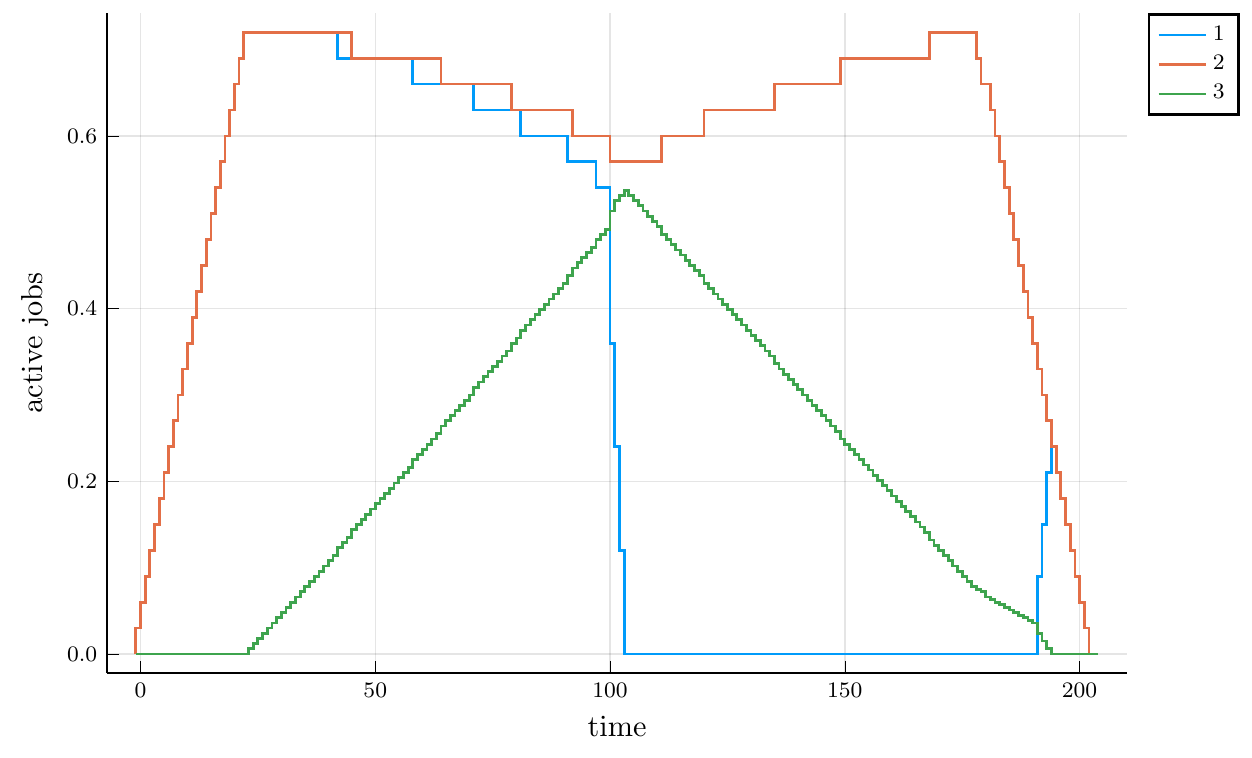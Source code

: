 \RequirePackage{luatex85}
\documentclass[tikz]{standalone}
% Default preamble
\usepackage{pgfplots}
\pgfplotsset{compat=newest}
\usepgfplotslibrary{groupplots}
\usepgfplotslibrary{polar}
\usepgfplotslibrary{smithchart}
\usepgfplotslibrary{statistics}
\usepgfplotslibrary{dateplot}
\usepgfplotslibrary{ternary}
\usetikzlibrary{arrows.meta}
\usetikzlibrary{backgrounds}
\usepgfplotslibrary{patchplots}
\usepgfplotslibrary{fillbetween}
\pgfplotsset{%
layers/standard/.define layer set={%
    background,axis background,axis grid,axis ticks,axis lines,axis tick labels,pre main,main,axis descriptions,axis foreground%
}{grid style= {/pgfplots/on layer=axis grid},%
    tick style= {/pgfplots/on layer=axis ticks},%
    axis line style= {/pgfplots/on layer=axis lines},%
    label style= {/pgfplots/on layer=axis descriptions},%
    legend style= {/pgfplots/on layer=axis descriptions},%
    title style= {/pgfplots/on layer=axis descriptions},%
    colorbar style= {/pgfplots/on layer=axis descriptions},%
    ticklabel style= {/pgfplots/on layer=axis tick labels},%
    axis background@ style={/pgfplots/on layer=axis background},%
    3d box foreground style={/pgfplots/on layer=axis foreground},%
    },
}

\begin{document}
\begin{tikzpicture}[/tikz/background rectangle/.style={fill={rgb,1:red,1.0;green,1.0;blue,1.0}, draw opacity={1.0}}, show background rectangle]
\begin{axis}[point meta max={nan}, point meta min={nan}, legend cell align={left}, legend columns={1}, title={}, title style={at={{(0.5,1)}}, anchor={south}, font={{\fontsize{14 pt}{18.2 pt}\selectfont}}, color={rgb,1:red,0.0;green,0.0;blue,0.0}, draw opacity={1.0}, rotate={0.0}}, legend style={color={rgb,1:red,0.0;green,0.0;blue,0.0}, draw opacity={1.0}, line width={1}, solid, fill={rgb,1:red,1.0;green,1.0;blue,1.0}, fill opacity={1.0}, text opacity={1.0}, font={{\fontsize{8 pt}{10.4 pt}\selectfont}}, text={rgb,1:red,0.0;green,0.0;blue,0.0}, cells={anchor={center}}, at={(1.02, 1)}, anchor={north west}}, axis background/.style={fill={rgb,1:red,1.0;green,1.0;blue,1.0}, opacity={1.0}}, anchor={north west}, xshift={1.0mm}, yshift={-1.0mm}, width={145.4mm}, height={99.6mm}, scaled x ticks={false}, xlabel={time}, x tick style={color={rgb,1:red,0.0;green,0.0;blue,0.0}, opacity={1.0}}, x tick label style={color={rgb,1:red,0.0;green,0.0;blue,0.0}, opacity={1.0}, rotate={0}}, xlabel style={at={(ticklabel cs:0.5)}, anchor=near ticklabel, at={{(ticklabel cs:0.5)}}, anchor={near ticklabel}, font={{\fontsize{11 pt}{14.3 pt}\selectfont}}, color={rgb,1:red,0.0;green,0.0;blue,0.0}, draw opacity={1.0}, rotate={0.0}}, xmajorgrids={true}, xmin={-7.15}, xmax={210.15}, xtick={{0.0,50.0,100.0,150.0,200.0}}, xticklabels={{$0$,$50$,$100$,$150$,$200$}}, xtick align={inside}, xticklabel style={font={{\fontsize{8 pt}{10.4 pt}\selectfont}}, color={rgb,1:red,0.0;green,0.0;blue,0.0}, draw opacity={1.0}, rotate={0.0}}, x grid style={color={rgb,1:red,0.0;green,0.0;blue,0.0}, draw opacity={0.1}, line width={0.5}, solid}, axis x line*={left}, x axis line style={color={rgb,1:red,0.0;green,0.0;blue,0.0}, draw opacity={1.0}, line width={1}, solid}, scaled y ticks={false}, ylabel={active jobs}, y tick style={color={rgb,1:red,0.0;green,0.0;blue,0.0}, opacity={1.0}}, y tick label style={color={rgb,1:red,0.0;green,0.0;blue,0.0}, opacity={1.0}, rotate={0}}, ylabel style={at={(ticklabel cs:0.5)}, anchor=near ticklabel, at={{(ticklabel cs:0.5)}}, anchor={near ticklabel}, font={{\fontsize{11 pt}{14.3 pt}\selectfont}}, color={rgb,1:red,0.0;green,0.0;blue,0.0}, draw opacity={1.0}, rotate={0.0}}, ymajorgrids={true}, ymin={-0.022}, ymax={0.742}, ytick={{0.0,0.2,0.4,0.6}}, yticklabels={{$0.0$,$0.2$,$0.4$,$0.6$}}, ytick align={inside}, yticklabel style={font={{\fontsize{8 pt}{10.4 pt}\selectfont}}, color={rgb,1:red,0.0;green,0.0;blue,0.0}, draw opacity={1.0}, rotate={0.0}}, y grid style={color={rgb,1:red,0.0;green,0.0;blue,0.0}, draw opacity={0.1}, line width={0.5}, solid}, axis y line*={left}, y axis line style={color={rgb,1:red,0.0;green,0.0;blue,0.0}, draw opacity={1.0}, line width={1}, solid}, colorbar={false}]
    \addplot[color={rgb,1:red,0.0;green,0.606;blue,0.979}, name path={45af9df0-b1ff-4314-9550-8398235e84a9}, const plot mark right, draw opacity={1.0}, line width={1.0}, solid]
        table[row sep={\\}]
        {
            \\
            -1.0  0.0  \\
            0.0  0.03  \\
            1.0  0.06  \\
            2.0  0.09  \\
            3.0  0.12  \\
            4.0  0.15  \\
            5.0  0.18  \\
            6.0  0.21  \\
            7.0  0.24  \\
            8.0  0.27  \\
            9.0  0.3  \\
            10.0  0.33  \\
            11.0  0.36  \\
            12.0  0.39  \\
            13.0  0.42  \\
            14.0  0.45  \\
            15.0  0.48  \\
            16.0  0.51  \\
            17.0  0.54  \\
            18.0  0.57  \\
            19.0  0.6  \\
            20.0  0.63  \\
            21.0  0.66  \\
            22.0  0.69  \\
            23.0  0.72  \\
            24.0  0.72  \\
            25.0  0.72  \\
            26.0  0.72  \\
            27.0  0.72  \\
            28.0  0.72  \\
            29.0  0.72  \\
            30.0  0.72  \\
            31.0  0.72  \\
            32.0  0.72  \\
            33.0  0.72  \\
            34.0  0.72  \\
            35.0  0.72  \\
            36.0  0.72  \\
            37.0  0.72  \\
            38.0  0.72  \\
            39.0  0.72  \\
            40.0  0.72  \\
            41.0  0.72  \\
            42.0  0.72  \\
            43.0  0.69  \\
            44.0  0.69  \\
            45.0  0.69  \\
            46.0  0.69  \\
            47.0  0.69  \\
            48.0  0.69  \\
            49.0  0.69  \\
            50.0  0.69  \\
            51.0  0.69  \\
            52.0  0.69  \\
            53.0  0.69  \\
            54.0  0.69  \\
            55.0  0.69  \\
            56.0  0.69  \\
            57.0  0.69  \\
            58.0  0.69  \\
            59.0  0.66  \\
            60.0  0.66  \\
            61.0  0.66  \\
            62.0  0.66  \\
            63.0  0.66  \\
            64.0  0.66  \\
            65.0  0.66  \\
            66.0  0.66  \\
            67.0  0.66  \\
            68.0  0.66  \\
            69.0  0.66  \\
            70.0  0.66  \\
            71.0  0.66  \\
            72.0  0.63  \\
            73.0  0.63  \\
            74.0  0.63  \\
            75.0  0.63  \\
            76.0  0.63  \\
            77.0  0.63  \\
            78.0  0.63  \\
            79.0  0.63  \\
            80.0  0.63  \\
            81.0  0.63  \\
            82.0  0.6  \\
            83.0  0.6  \\
            84.0  0.6  \\
            85.0  0.6  \\
            86.0  0.6  \\
            87.0  0.6  \\
            88.0  0.6  \\
            89.0  0.6  \\
            90.0  0.6  \\
            91.0  0.6  \\
            92.0  0.57  \\
            93.0  0.57  \\
            94.0  0.57  \\
            95.0  0.57  \\
            96.0  0.57  \\
            97.0  0.57  \\
            98.0  0.54  \\
            99.0  0.54  \\
            100.0  0.54  \\
            101.0  0.36  \\
            102.0  0.24  \\
            103.0  0.12  \\
            104.0  0.0  \\
            105.0  0.0  \\
            106.0  0.0  \\
            107.0  0.0  \\
            108.0  0.0  \\
            109.0  0.0  \\
            110.0  0.0  \\
            111.0  0.0  \\
            112.0  0.0  \\
            113.0  0.0  \\
            114.0  0.0  \\
            115.0  0.0  \\
            116.0  0.0  \\
            117.0  0.0  \\
            118.0  0.0  \\
            119.0  0.0  \\
            120.0  0.0  \\
            121.0  0.0  \\
            122.0  0.0  \\
            123.0  0.0  \\
            124.0  0.0  \\
            125.0  0.0  \\
            126.0  0.0  \\
            127.0  0.0  \\
            128.0  0.0  \\
            129.0  0.0  \\
            130.0  0.0  \\
            131.0  0.0  \\
            132.0  0.0  \\
            133.0  0.0  \\
            134.0  0.0  \\
            135.0  0.0  \\
            136.0  0.0  \\
            137.0  0.0  \\
            138.0  0.0  \\
            139.0  0.0  \\
            140.0  0.0  \\
            141.0  0.0  \\
            142.0  0.0  \\
            143.0  0.0  \\
            144.0  0.0  \\
            145.0  0.0  \\
            146.0  0.0  \\
            147.0  0.0  \\
            148.0  0.0  \\
            149.0  0.0  \\
            150.0  0.0  \\
            151.0  0.0  \\
            152.0  0.0  \\
            153.0  0.0  \\
            154.0  0.0  \\
            155.0  0.0  \\
            156.0  0.0  \\
            157.0  0.0  \\
            158.0  0.0  \\
            159.0  0.0  \\
            160.0  0.0  \\
            161.0  0.0  \\
            162.0  0.0  \\
            163.0  0.0  \\
            164.0  0.0  \\
            165.0  0.0  \\
            166.0  0.0  \\
            167.0  0.0  \\
            168.0  0.0  \\
            169.0  0.0  \\
            170.0  0.0  \\
            171.0  0.0  \\
            172.0  0.0  \\
            173.0  0.0  \\
            174.0  0.0  \\
            175.0  0.0  \\
            176.0  0.0  \\
            177.0  0.0  \\
            178.0  0.0  \\
            179.0  0.0  \\
            180.0  0.0  \\
            181.0  0.0  \\
            182.0  0.0  \\
            183.0  0.0  \\
            184.0  0.0  \\
            185.0  0.0  \\
            186.0  0.0  \\
            187.0  0.0  \\
            188.0  0.0  \\
            189.0  0.0  \\
            190.0  0.0  \\
            191.0  0.0  \\
            192.0  0.09  \\
            193.0  0.15  \\
            194.0  0.21  \\
            195.0  0.24  \\
            196.0  0.21  \\
            197.0  0.18  \\
            198.0  0.15  \\
            199.0  0.12  \\
            200.0  0.09  \\
            201.0  0.06  \\
            202.0  0.03  \\
            204.0  0.0  \\
        }
        ;
    \addlegendentry {1}
    \addplot[color={rgb,1:red,0.889;green,0.436;blue,0.278}, name path={e8c179e4-89a7-457a-8990-b55f97e4ac46}, const plot mark right, draw opacity={1.0}, line width={1.0}, solid]
        table[row sep={\\}]
        {
            \\
            -1.0  0.0  \\
            0.0  0.03  \\
            1.0  0.06  \\
            2.0  0.09  \\
            3.0  0.12  \\
            4.0  0.15  \\
            5.0  0.18  \\
            6.0  0.21  \\
            7.0  0.24  \\
            8.0  0.27  \\
            9.0  0.3  \\
            10.0  0.33  \\
            11.0  0.36  \\
            12.0  0.39  \\
            13.0  0.42  \\
            14.0  0.45  \\
            15.0  0.48  \\
            16.0  0.51  \\
            17.0  0.54  \\
            18.0  0.57  \\
            19.0  0.6  \\
            20.0  0.63  \\
            21.0  0.66  \\
            22.0  0.69  \\
            23.0  0.72  \\
            24.0  0.72  \\
            25.0  0.72  \\
            26.0  0.72  \\
            27.0  0.72  \\
            28.0  0.72  \\
            29.0  0.72  \\
            30.0  0.72  \\
            31.0  0.72  \\
            32.0  0.72  \\
            33.0  0.72  \\
            34.0  0.72  \\
            35.0  0.72  \\
            36.0  0.72  \\
            37.0  0.72  \\
            38.0  0.72  \\
            39.0  0.72  \\
            40.0  0.72  \\
            41.0  0.72  \\
            42.0  0.72  \\
            43.0  0.72  \\
            44.0  0.72  \\
            45.0  0.72  \\
            46.0  0.69  \\
            47.0  0.69  \\
            48.0  0.69  \\
            49.0  0.69  \\
            50.0  0.69  \\
            51.0  0.69  \\
            52.0  0.69  \\
            53.0  0.69  \\
            54.0  0.69  \\
            55.0  0.69  \\
            56.0  0.69  \\
            57.0  0.69  \\
            58.0  0.69  \\
            59.0  0.69  \\
            60.0  0.69  \\
            61.0  0.69  \\
            62.0  0.69  \\
            63.0  0.69  \\
            64.0  0.69  \\
            65.0  0.66  \\
            66.0  0.66  \\
            67.0  0.66  \\
            68.0  0.66  \\
            69.0  0.66  \\
            70.0  0.66  \\
            71.0  0.66  \\
            72.0  0.66  \\
            73.0  0.66  \\
            74.0  0.66  \\
            75.0  0.66  \\
            76.0  0.66  \\
            77.0  0.66  \\
            78.0  0.66  \\
            79.0  0.66  \\
            80.0  0.63  \\
            81.0  0.63  \\
            82.0  0.63  \\
            83.0  0.63  \\
            84.0  0.63  \\
            85.0  0.63  \\
            86.0  0.63  \\
            87.0  0.63  \\
            88.0  0.63  \\
            89.0  0.63  \\
            90.0  0.63  \\
            91.0  0.63  \\
            92.0  0.63  \\
            93.0  0.6  \\
            94.0  0.6  \\
            95.0  0.6  \\
            96.0  0.6  \\
            97.0  0.6  \\
            98.0  0.6  \\
            99.0  0.6  \\
            100.0  0.6  \\
            101.0  0.57  \\
            102.0  0.57  \\
            103.0  0.57  \\
            104.0  0.57  \\
            105.0  0.57  \\
            106.0  0.57  \\
            107.0  0.57  \\
            108.0  0.57  \\
            109.0  0.57  \\
            110.0  0.57  \\
            111.0  0.57  \\
            112.0  0.6  \\
            113.0  0.6  \\
            114.0  0.6  \\
            115.0  0.6  \\
            116.0  0.6  \\
            117.0  0.6  \\
            118.0  0.6  \\
            119.0  0.6  \\
            120.0  0.6  \\
            121.0  0.63  \\
            122.0  0.63  \\
            123.0  0.63  \\
            124.0  0.63  \\
            125.0  0.63  \\
            126.0  0.63  \\
            127.0  0.63  \\
            128.0  0.63  \\
            129.0  0.63  \\
            130.0  0.63  \\
            131.0  0.63  \\
            132.0  0.63  \\
            133.0  0.63  \\
            134.0  0.63  \\
            135.0  0.63  \\
            136.0  0.66  \\
            137.0  0.66  \\
            138.0  0.66  \\
            139.0  0.66  \\
            140.0  0.66  \\
            141.0  0.66  \\
            142.0  0.66  \\
            143.0  0.66  \\
            144.0  0.66  \\
            145.0  0.66  \\
            146.0  0.66  \\
            147.0  0.66  \\
            148.0  0.66  \\
            149.0  0.66  \\
            150.0  0.69  \\
            151.0  0.69  \\
            152.0  0.69  \\
            153.0  0.69  \\
            154.0  0.69  \\
            155.0  0.69  \\
            156.0  0.69  \\
            157.0  0.69  \\
            158.0  0.69  \\
            159.0  0.69  \\
            160.0  0.69  \\
            161.0  0.69  \\
            162.0  0.69  \\
            163.0  0.69  \\
            164.0  0.69  \\
            165.0  0.69  \\
            166.0  0.69  \\
            167.0  0.69  \\
            168.0  0.69  \\
            169.0  0.72  \\
            170.0  0.72  \\
            171.0  0.72  \\
            172.0  0.72  \\
            173.0  0.72  \\
            174.0  0.72  \\
            175.0  0.72  \\
            176.0  0.72  \\
            177.0  0.72  \\
            178.0  0.72  \\
            179.0  0.69  \\
            180.0  0.66  \\
            181.0  0.66  \\
            182.0  0.63  \\
            183.0  0.6  \\
            184.0  0.57  \\
            185.0  0.54  \\
            186.0  0.51  \\
            187.0  0.48  \\
            188.0  0.45  \\
            189.0  0.42  \\
            190.0  0.39  \\
            191.0  0.36  \\
            192.0  0.33  \\
            193.0  0.3  \\
            194.0  0.27  \\
            195.0  0.24  \\
            196.0  0.21  \\
            197.0  0.18  \\
            198.0  0.15  \\
            199.0  0.12  \\
            200.0  0.09  \\
            201.0  0.06  \\
            202.0  0.03  \\
            204.0  0.0  \\
        }
        ;
    \addlegendentry {2}
    \addplot[color={rgb,1:red,0.242;green,0.643;blue,0.304}, name path={8b31f79a-9357-43f9-9dc0-18d5a9d211d9}, const plot mark right, draw opacity={1.0}, line width={1.0}, solid]
        table[row sep={\\}]
        {
            \\
            -1.0  0.0  \\
            0.0  0.0  \\
            1.0  0.0  \\
            2.0  0.0  \\
            3.0  0.0  \\
            4.0  0.0  \\
            5.0  0.0  \\
            6.0  0.0  \\
            7.0  0.0  \\
            8.0  0.0  \\
            9.0  0.0  \\
            10.0  0.0  \\
            11.0  0.0  \\
            12.0  0.0  \\
            13.0  0.0  \\
            14.0  0.0  \\
            15.0  0.0  \\
            16.0  0.0  \\
            17.0  0.0  \\
            18.0  0.0  \\
            19.0  0.0  \\
            20.0  0.0  \\
            21.0  0.0  \\
            22.0  0.0  \\
            23.0  0.0  \\
            24.0  0.006  \\
            25.0  0.012  \\
            26.0  0.018  \\
            27.0  0.024  \\
            28.0  0.03  \\
            29.0  0.036  \\
            30.0  0.042  \\
            31.0  0.048  \\
            32.0  0.054  \\
            33.0  0.06  \\
            34.0  0.066  \\
            35.0  0.072  \\
            36.0  0.078  \\
            37.0  0.084  \\
            38.0  0.09  \\
            39.0  0.096  \\
            40.0  0.102  \\
            41.0  0.108  \\
            42.0  0.114  \\
            43.0  0.123  \\
            44.0  0.129  \\
            45.0  0.135  \\
            46.0  0.144  \\
            47.0  0.15  \\
            48.0  0.156  \\
            49.0  0.162  \\
            50.0  0.168  \\
            51.0  0.174  \\
            52.0  0.18  \\
            53.0  0.186  \\
            54.0  0.192  \\
            55.0  0.198  \\
            56.0  0.204  \\
            57.0  0.21  \\
            58.0  0.216  \\
            59.0  0.225  \\
            60.0  0.231  \\
            61.0  0.237  \\
            62.0  0.243  \\
            63.0  0.249  \\
            64.0  0.255  \\
            65.0  0.264  \\
            66.0  0.27  \\
            67.0  0.276  \\
            68.0  0.282  \\
            69.0  0.288  \\
            70.0  0.294  \\
            71.0  0.3  \\
            72.0  0.309  \\
            73.0  0.315  \\
            74.0  0.321  \\
            75.0  0.327  \\
            76.0  0.333  \\
            77.0  0.339  \\
            78.0  0.345  \\
            79.0  0.351  \\
            80.0  0.36  \\
            81.0  0.366  \\
            82.0  0.375  \\
            83.0  0.381  \\
            84.0  0.387  \\
            85.0  0.393  \\
            86.0  0.399  \\
            87.0  0.405  \\
            88.0  0.411  \\
            89.0  0.417  \\
            90.0  0.423  \\
            91.0  0.429  \\
            92.0  0.438  \\
            93.0  0.447  \\
            94.0  0.453  \\
            95.0  0.459  \\
            96.0  0.465  \\
            97.0  0.471  \\
            98.0  0.48  \\
            99.0  0.486  \\
            100.0  0.492  \\
            101.0  0.513  \\
            102.0  0.525  \\
            103.0  0.531  \\
            104.0  0.537  \\
            105.0  0.531  \\
            106.0  0.525  \\
            107.0  0.519  \\
            108.0  0.513  \\
            109.0  0.507  \\
            110.0  0.501  \\
            111.0  0.495  \\
            112.0  0.486  \\
            113.0  0.48  \\
            114.0  0.474  \\
            115.0  0.468  \\
            116.0  0.462  \\
            117.0  0.456  \\
            118.0  0.45  \\
            119.0  0.444  \\
            120.0  0.438  \\
            121.0  0.429  \\
            122.0  0.423  \\
            123.0  0.417  \\
            124.0  0.411  \\
            125.0  0.405  \\
            126.0  0.399  \\
            127.0  0.393  \\
            128.0  0.387  \\
            129.0  0.381  \\
            130.0  0.375  \\
            131.0  0.369  \\
            132.0  0.363  \\
            133.0  0.357  \\
            134.0  0.351  \\
            135.0  0.345  \\
            136.0  0.336  \\
            137.0  0.33  \\
            138.0  0.324  \\
            139.0  0.318  \\
            140.0  0.312  \\
            141.0  0.306  \\
            142.0  0.3  \\
            143.0  0.294  \\
            144.0  0.288  \\
            145.0  0.282  \\
            146.0  0.276  \\
            147.0  0.27  \\
            148.0  0.264  \\
            149.0  0.258  \\
            150.0  0.249  \\
            151.0  0.243  \\
            152.0  0.237  \\
            153.0  0.231  \\
            154.0  0.225  \\
            155.0  0.219  \\
            156.0  0.213  \\
            157.0  0.207  \\
            158.0  0.201  \\
            159.0  0.195  \\
            160.0  0.189  \\
            161.0  0.183  \\
            162.0  0.177  \\
            163.0  0.171  \\
            164.0  0.165  \\
            165.0  0.159  \\
            166.0  0.153  \\
            167.0  0.147  \\
            168.0  0.141  \\
            169.0  0.132  \\
            170.0  0.126  \\
            171.0  0.12  \\
            172.0  0.114  \\
            173.0  0.108  \\
            174.0  0.102  \\
            175.0  0.096  \\
            176.0  0.09  \\
            177.0  0.084  \\
            178.0  0.078  \\
            179.0  0.075  \\
            180.0  0.072  \\
            181.0  0.066  \\
            182.0  0.063  \\
            183.0  0.06  \\
            184.0  0.057  \\
            185.0  0.054  \\
            186.0  0.051  \\
            187.0  0.048  \\
            188.0  0.045  \\
            189.0  0.042  \\
            190.0  0.039  \\
            191.0  0.036  \\
            192.0  0.024  \\
            193.0  0.015  \\
            194.0  0.006  \\
            195.0  0.0  \\
            196.0  0.0  \\
            197.0  0.0  \\
            198.0  0.0  \\
            199.0  0.0  \\
            200.0  0.0  \\
            201.0  0.0  \\
            202.0  0.0  \\
            204.0  0.0  \\
        }
        ;
    \addlegendentry {3}
\end{axis}
\end{tikzpicture}
\end{document}
